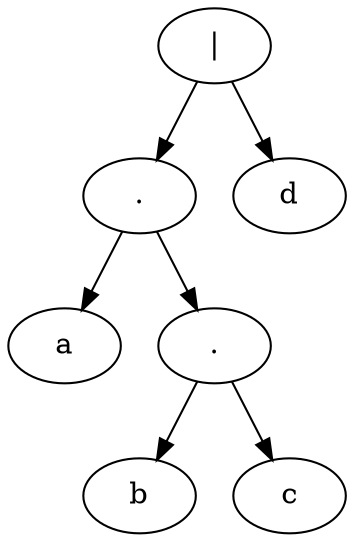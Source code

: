 digraph {
  94368139248320[label="|"]
  94368139247904[label="."]
  94368139248320  ->  94368139247904
  94368139248400[label="d"]
  94368139248320  ->  94368139248400
  94368139247856[label="a"]
  94368139247904  ->  94368139247856
  94368139248160[label="."]
  94368139247904  ->  94368139248160
  94368139247808[label="b"]
  94368139248160  ->  94368139247808
  94368139248240[label="c"]
  94368139248160  ->  94368139248240
}
